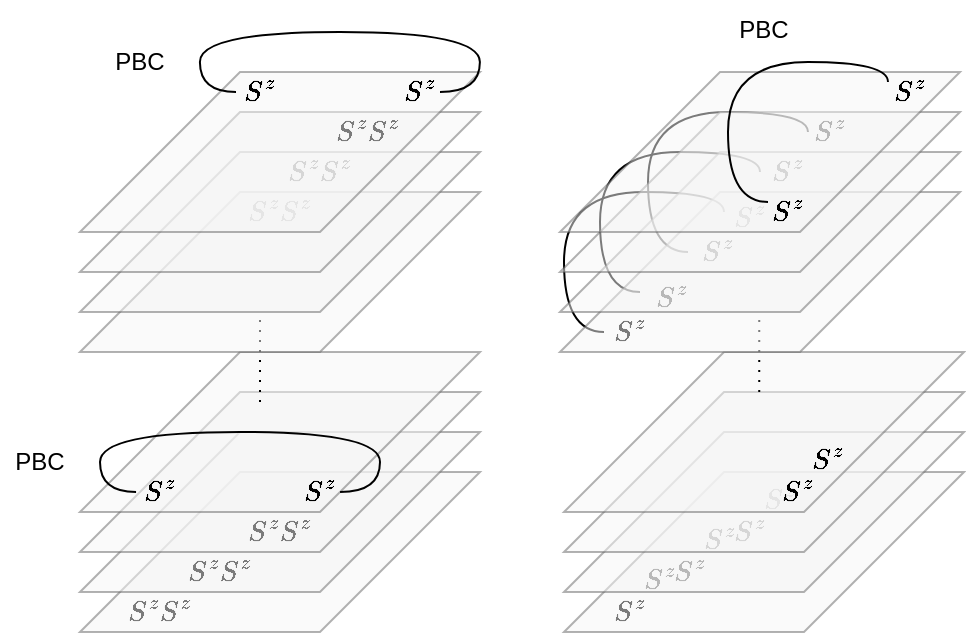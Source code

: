 <mxfile version="24.7.6">
  <diagram name="第 1 页" id="n1DuArCWgtE5LmtFwak6">
    <mxGraphModel dx="711" dy="397" grid="1" gridSize="10" guides="1" tooltips="1" connect="1" arrows="1" fold="1" page="1" pageScale="1" pageWidth="827" pageHeight="1169" math="1" shadow="0">
      <root>
        <mxCell id="0" />
        <mxCell id="1" parent="0" />
        <mxCell id="bn8aiFJUqsX345VFE5YM-136" value="" style="edgeStyle=orthogonalEdgeStyle;orthogonalLoop=1;jettySize=auto;html=1;rounded=0;endArrow=none;endFill=0;curved=1;targetPerimeterSpacing=-1;" edge="1" parent="1">
          <mxGeometry width="80" relative="1" as="geometry">
            <mxPoint x="524" y="270" as="sourcePoint" />
            <mxPoint x="464" y="330" as="targetPoint" />
            <Array as="points">
              <mxPoint x="524" y="260" />
              <mxPoint x="444" y="260" />
              <mxPoint x="444" y="330" />
            </Array>
          </mxGeometry>
        </mxCell>
        <mxCell id="bn8aiFJUqsX345VFE5YM-133" value="" style="edgeStyle=orthogonalEdgeStyle;orthogonalLoop=1;jettySize=auto;html=1;rounded=0;endArrow=none;endFill=0;curved=1;targetPerimeterSpacing=-1;" edge="1" parent="1">
          <mxGeometry width="80" relative="1" as="geometry">
            <mxPoint x="482" y="310" as="sourcePoint" />
            <mxPoint x="422" y="370" as="targetPoint" />
            <Array as="points">
              <mxPoint x="482" y="300" />
              <mxPoint x="402" y="300" />
              <mxPoint x="402" y="370" />
            </Array>
          </mxGeometry>
        </mxCell>
        <mxCell id="bn8aiFJUqsX345VFE5YM-119" value="" style="group" vertex="1" connectable="0" parent="1">
          <mxGeometry x="520" y="234" width="40" height="46" as="geometry" />
        </mxCell>
        <mxCell id="bn8aiFJUqsX345VFE5YM-120" value="$$S^z$$" style="text;html=1;align=center;verticalAlign=middle;whiteSpace=wrap;rounded=0;fontStyle=0" vertex="1" parent="bn8aiFJUqsX345VFE5YM-119">
          <mxGeometry y="26" width="30" height="20" as="geometry" />
        </mxCell>
        <mxCell id="bn8aiFJUqsX345VFE5YM-121" value="" style="group" vertex="1" connectable="0" parent="1">
          <mxGeometry x="464" y="294" width="40" height="46" as="geometry" />
        </mxCell>
        <mxCell id="bn8aiFJUqsX345VFE5YM-122" value="$$S^z$$" style="text;html=1;align=center;verticalAlign=middle;whiteSpace=wrap;rounded=0;fontStyle=0" vertex="1" parent="bn8aiFJUqsX345VFE5YM-121">
          <mxGeometry y="26" width="30" height="20" as="geometry" />
        </mxCell>
        <mxCell id="bn8aiFJUqsX345VFE5YM-106" value="" style="group" vertex="1" connectable="0" parent="1">
          <mxGeometry x="499" y="254" width="40" height="46" as="geometry" />
        </mxCell>
        <mxCell id="bn8aiFJUqsX345VFE5YM-107" value="$$S^z$$" style="text;html=1;align=center;verticalAlign=middle;whiteSpace=wrap;rounded=0;fontStyle=0" vertex="1" parent="bn8aiFJUqsX345VFE5YM-106">
          <mxGeometry y="26" width="30" height="20" as="geometry" />
        </mxCell>
        <mxCell id="bn8aiFJUqsX345VFE5YM-112" value="" style="group" vertex="1" connectable="0" parent="1">
          <mxGeometry x="429" y="258" width="70" height="122" as="geometry" />
        </mxCell>
        <mxCell id="bn8aiFJUqsX345VFE5YM-113" value="$$S^z$$" style="text;html=1;align=center;verticalAlign=middle;whiteSpace=wrap;rounded=0;fontStyle=0" vertex="1" parent="bn8aiFJUqsX345VFE5YM-112">
          <mxGeometry y="68.957" width="52.5" height="53.043" as="geometry" />
        </mxCell>
        <mxCell id="bn8aiFJUqsX345VFE5YM-135" value="" style="edgeStyle=orthogonalEdgeStyle;orthogonalLoop=1;jettySize=auto;html=1;rounded=0;endArrow=none;endFill=0;curved=1;targetPerimeterSpacing=-1;" edge="1" parent="bn8aiFJUqsX345VFE5YM-112">
          <mxGeometry width="80" relative="1" as="geometry">
            <mxPoint x="71" y="32" as="sourcePoint" />
            <mxPoint x="11" y="92" as="targetPoint" />
            <Array as="points">
              <mxPoint x="71" y="22" />
              <mxPoint x="-9" y="22" />
              <mxPoint x="-9" y="92" />
            </Array>
          </mxGeometry>
        </mxCell>
        <mxCell id="bn8aiFJUqsX345VFE5YM-108" value="" style="group" vertex="1" connectable="0" parent="1">
          <mxGeometry x="480" y="277" width="40" height="46" as="geometry" />
        </mxCell>
        <mxCell id="bn8aiFJUqsX345VFE5YM-109" value="$$S^z$$" style="text;html=1;align=center;verticalAlign=middle;whiteSpace=wrap;rounded=0;fontStyle=0" vertex="1" parent="bn8aiFJUqsX345VFE5YM-108">
          <mxGeometry y="26" width="30" height="20" as="geometry" />
        </mxCell>
        <mxCell id="bn8aiFJUqsX345VFE5YM-110" value="" style="group" vertex="1" connectable="0" parent="1">
          <mxGeometry x="420" y="334" width="40" height="46" as="geometry" />
        </mxCell>
        <mxCell id="bn8aiFJUqsX345VFE5YM-111" value="$$S^z$$" style="text;html=1;align=center;verticalAlign=middle;whiteSpace=wrap;rounded=0;fontStyle=0" vertex="1" parent="bn8aiFJUqsX345VFE5YM-110">
          <mxGeometry y="26" width="30" height="20" as="geometry" />
        </mxCell>
        <mxCell id="bn8aiFJUqsX345VFE5YM-95" value="" style="group" vertex="1" connectable="0" parent="1">
          <mxGeometry x="480" y="434" width="40" height="46" as="geometry" />
        </mxCell>
        <mxCell id="bn8aiFJUqsX345VFE5YM-96" value="$$S^z$$" style="text;html=1;align=center;verticalAlign=middle;whiteSpace=wrap;rounded=0;fontStyle=0" vertex="1" parent="bn8aiFJUqsX345VFE5YM-95">
          <mxGeometry y="26" width="30" height="20" as="geometry" />
        </mxCell>
        <mxCell id="bn8aiFJUqsX345VFE5YM-97" value="$$S^z$$" style="text;html=1;align=center;verticalAlign=middle;whiteSpace=wrap;rounded=0;fontStyle=0" vertex="1" parent="bn8aiFJUqsX345VFE5YM-95">
          <mxGeometry x="15" y="10" width="30" height="20" as="geometry" />
        </mxCell>
        <mxCell id="bn8aiFJUqsX345VFE5YM-89" value="" style="group" vertex="1" connectable="0" parent="1">
          <mxGeometry x="450" y="454" width="40" height="46" as="geometry" />
        </mxCell>
        <mxCell id="bn8aiFJUqsX345VFE5YM-90" value="$$S^z$$" style="text;html=1;align=center;verticalAlign=middle;whiteSpace=wrap;rounded=0;fontStyle=0" vertex="1" parent="bn8aiFJUqsX345VFE5YM-89">
          <mxGeometry y="26" width="30" height="20" as="geometry" />
        </mxCell>
        <mxCell id="bn8aiFJUqsX345VFE5YM-91" value="$$S^z$$" style="text;html=1;align=center;verticalAlign=middle;whiteSpace=wrap;rounded=0;fontStyle=0" vertex="1" parent="bn8aiFJUqsX345VFE5YM-89">
          <mxGeometry x="15" y="10" width="30" height="20" as="geometry" />
        </mxCell>
        <mxCell id="bn8aiFJUqsX345VFE5YM-92" value="" style="group" vertex="1" connectable="0" parent="1">
          <mxGeometry x="420" y="474" width="40" height="46" as="geometry" />
        </mxCell>
        <mxCell id="bn8aiFJUqsX345VFE5YM-93" value="$$S^z$$" style="text;html=1;align=center;verticalAlign=middle;whiteSpace=wrap;rounded=0;fontStyle=0" vertex="1" parent="bn8aiFJUqsX345VFE5YM-92">
          <mxGeometry y="26" width="30" height="20" as="geometry" />
        </mxCell>
        <mxCell id="bn8aiFJUqsX345VFE5YM-94" value="$$S^z$$" style="text;html=1;align=center;verticalAlign=middle;whiteSpace=wrap;rounded=0;fontStyle=0" vertex="1" parent="bn8aiFJUqsX345VFE5YM-92">
          <mxGeometry x="15" y="10" width="30" height="20" as="geometry" />
        </mxCell>
        <mxCell id="bn8aiFJUqsX345VFE5YM-72" value="$$S^zS^z$$" style="text;html=1;align=center;verticalAlign=middle;whiteSpace=wrap;rounded=0;fontStyle=0" vertex="1" parent="1">
          <mxGeometry x="250" y="280" width="60" height="20" as="geometry" />
        </mxCell>
        <mxCell id="bn8aiFJUqsX345VFE5YM-46" value="" style="group" vertex="1" connectable="0" parent="1">
          <mxGeometry x="160" y="440" width="200" height="80" as="geometry" />
        </mxCell>
        <mxCell id="bn8aiFJUqsX345VFE5YM-33" value="$$S^zS^z$$" style="text;html=1;align=center;verticalAlign=middle;whiteSpace=wrap;rounded=0;fontStyle=0" vertex="1" parent="bn8aiFJUqsX345VFE5YM-46">
          <mxGeometry x="10" y="60" width="60" height="20" as="geometry" />
        </mxCell>
        <mxCell id="bn8aiFJUqsX345VFE5YM-29" value="" style="shape=parallelogram;perimeter=parallelogramPerimeter;whiteSpace=wrap;html=1;fixedSize=1;size=80;opacity=50;fillColor=#f5f5f5;fontColor=#333333;strokeColor=#666666;" vertex="1" parent="bn8aiFJUqsX345VFE5YM-46">
          <mxGeometry width="200" height="80" as="geometry" />
        </mxCell>
        <mxCell id="bn8aiFJUqsX345VFE5YM-42" value="" style="group" vertex="1" connectable="0" parent="bn8aiFJUqsX345VFE5YM-46">
          <mxGeometry y="-20" width="200" height="80" as="geometry" />
        </mxCell>
        <mxCell id="bn8aiFJUqsX345VFE5YM-35" value="$$S^zS^z$$" style="text;html=1;align=center;verticalAlign=middle;whiteSpace=wrap;rounded=0;fontStyle=0" vertex="1" parent="bn8aiFJUqsX345VFE5YM-42">
          <mxGeometry x="40" y="60" width="60" height="20" as="geometry" />
        </mxCell>
        <mxCell id="bn8aiFJUqsX345VFE5YM-31" value="" style="shape=parallelogram;perimeter=parallelogramPerimeter;whiteSpace=wrap;html=1;fixedSize=1;size=80;opacity=50;fillColor=#f5f5f5;fontColor=#333333;strokeColor=#666666;" vertex="1" parent="bn8aiFJUqsX345VFE5YM-42">
          <mxGeometry width="200" height="80" as="geometry" />
        </mxCell>
        <mxCell id="bn8aiFJUqsX345VFE5YM-43" value="" style="group" vertex="1" connectable="0" parent="bn8aiFJUqsX345VFE5YM-42">
          <mxGeometry y="-20" width="200" height="80" as="geometry" />
        </mxCell>
        <mxCell id="bn8aiFJUqsX345VFE5YM-34" value="$$S^zS^z$$" style="text;html=1;align=center;verticalAlign=middle;whiteSpace=wrap;rounded=0;fontStyle=0" vertex="1" parent="bn8aiFJUqsX345VFE5YM-43">
          <mxGeometry x="70" y="60" width="60" height="20" as="geometry" />
        </mxCell>
        <mxCell id="bn8aiFJUqsX345VFE5YM-30" value="" style="shape=parallelogram;perimeter=parallelogramPerimeter;whiteSpace=wrap;html=1;fixedSize=1;size=80;opacity=50;fillColor=#f5f5f5;fontColor=#333333;strokeColor=#666666;" vertex="1" parent="bn8aiFJUqsX345VFE5YM-43">
          <mxGeometry width="200" height="80" as="geometry" />
        </mxCell>
        <mxCell id="bn8aiFJUqsX345VFE5YM-40" value="" style="group" vertex="1" connectable="0" parent="1">
          <mxGeometry x="160" y="380" width="200" height="80" as="geometry" />
        </mxCell>
        <mxCell id="bn8aiFJUqsX345VFE5YM-37" value="" style="shape=parallelogram;perimeter=parallelogramPerimeter;whiteSpace=wrap;html=1;fixedSize=1;size=80;opacity=50;fillColor=#f5f5f5;fontColor=#333333;strokeColor=#666666;" vertex="1" parent="bn8aiFJUqsX345VFE5YM-40">
          <mxGeometry width="200" height="80" as="geometry" />
        </mxCell>
        <mxCell id="bn8aiFJUqsX345VFE5YM-39" value="$$S^z$$" style="text;html=1;align=center;verticalAlign=middle;whiteSpace=wrap;rounded=0;fontStyle=0" vertex="1" parent="bn8aiFJUqsX345VFE5YM-40">
          <mxGeometry x="10" y="60" width="60" height="20" as="geometry" />
        </mxCell>
        <mxCell id="bn8aiFJUqsX345VFE5YM-38" value="$$S^z$$" style="text;html=1;align=center;verticalAlign=middle;whiteSpace=wrap;rounded=0;fontStyle=0" vertex="1" parent="bn8aiFJUqsX345VFE5YM-40">
          <mxGeometry x="90" y="60" width="60" height="20" as="geometry" />
        </mxCell>
        <mxCell id="bn8aiFJUqsX345VFE5YM-51" value="" style="edgeStyle=orthogonalEdgeStyle;orthogonalLoop=1;jettySize=auto;html=1;rounded=0;endArrow=none;endFill=0;curved=1;" edge="1" parent="bn8aiFJUqsX345VFE5YM-40">
          <mxGeometry width="80" relative="1" as="geometry">
            <mxPoint x="28.03" y="70" as="sourcePoint" />
            <mxPoint x="130.03" y="70" as="targetPoint" />
            <Array as="points">
              <mxPoint x="10.0" y="70" />
              <mxPoint x="10.0" y="40" />
              <mxPoint x="150.0" y="40" />
              <mxPoint x="150.0" y="70" />
            </Array>
          </mxGeometry>
        </mxCell>
        <mxCell id="bn8aiFJUqsX345VFE5YM-53" value="" style="endArrow=none;dashed=1;html=1;rounded=0;dashPattern=1 4;" edge="1" parent="bn8aiFJUqsX345VFE5YM-40">
          <mxGeometry width="50" height="50" relative="1" as="geometry">
            <mxPoint x="90" y="25" as="sourcePoint" />
            <mxPoint x="90" y="-20" as="targetPoint" />
          </mxGeometry>
        </mxCell>
        <mxCell id="bn8aiFJUqsX345VFE5YM-52" value="PBC" style="text;html=1;align=center;verticalAlign=middle;whiteSpace=wrap;rounded=0;" vertex="1" parent="1">
          <mxGeometry x="120" y="420" width="40" height="30" as="geometry" />
        </mxCell>
        <mxCell id="bn8aiFJUqsX345VFE5YM-70" value="$$S^zS^z$$" style="text;html=1;align=center;verticalAlign=middle;whiteSpace=wrap;rounded=0;fontStyle=0" vertex="1" parent="1">
          <mxGeometry x="230" y="300" width="60" height="20" as="geometry" />
        </mxCell>
        <mxCell id="bn8aiFJUqsX345VFE5YM-69" value="PBC" style="text;html=1;align=center;verticalAlign=middle;whiteSpace=wrap;rounded=0;" vertex="1" parent="1">
          <mxGeometry x="170" y="220" width="40" height="30" as="geometry" />
        </mxCell>
        <mxCell id="bn8aiFJUqsX345VFE5YM-62" value="" style="shape=parallelogram;perimeter=parallelogramPerimeter;whiteSpace=wrap;html=1;fixedSize=1;size=80;opacity=50;fillColor=#f5f5f5;fontColor=#333333;strokeColor=#666666;" vertex="1" parent="1">
          <mxGeometry x="160" y="300" width="200" height="80" as="geometry" />
        </mxCell>
        <mxCell id="bn8aiFJUqsX345VFE5YM-59" value="" style="shape=parallelogram;perimeter=parallelogramPerimeter;whiteSpace=wrap;html=1;fixedSize=1;size=80;opacity=50;fillColor=#f5f5f5;fontColor=#333333;strokeColor=#666666;" vertex="1" parent="1">
          <mxGeometry x="160" y="280" width="200" height="80" as="geometry" />
        </mxCell>
        <mxCell id="bn8aiFJUqsX345VFE5YM-32" value="" style="shape=parallelogram;perimeter=parallelogramPerimeter;whiteSpace=wrap;html=1;fixedSize=1;size=80;opacity=50;fillColor=#f5f5f5;fontColor=#333333;strokeColor=#666666;" vertex="1" parent="1">
          <mxGeometry x="160" y="260" width="200" height="80" as="geometry" />
        </mxCell>
        <mxCell id="bn8aiFJUqsX345VFE5YM-73" value="$$S^zS^z$$" style="text;html=1;align=center;verticalAlign=middle;whiteSpace=wrap;rounded=0;fontStyle=0" vertex="1" parent="1">
          <mxGeometry x="274" y="260" width="60" height="20" as="geometry" />
        </mxCell>
        <mxCell id="bn8aiFJUqsX345VFE5YM-56" value="" style="shape=parallelogram;perimeter=parallelogramPerimeter;whiteSpace=wrap;html=1;fixedSize=1;size=80;opacity=50;fillColor=#f5f5f5;fontColor=#333333;strokeColor=#666666;" vertex="1" parent="1">
          <mxGeometry x="160" y="240" width="200" height="80" as="geometry" />
        </mxCell>
        <mxCell id="bn8aiFJUqsX345VFE5YM-64" value="" style="shape=parallelogram;perimeter=parallelogramPerimeter;whiteSpace=wrap;html=1;fixedSize=1;size=80;opacity=50;fillColor=#f5f5f5;fontColor=#333333;strokeColor=#666666;" vertex="1" parent="1">
          <mxGeometry x="402" y="440" width="200" height="80" as="geometry" />
        </mxCell>
        <mxCell id="bn8aiFJUqsX345VFE5YM-65" value="$$S^z$$" style="text;html=1;align=center;verticalAlign=middle;whiteSpace=wrap;rounded=0;fontStyle=0" vertex="1" parent="1">
          <mxGeometry x="219.97" y="240" width="60" height="20" as="geometry" />
        </mxCell>
        <mxCell id="bn8aiFJUqsX345VFE5YM-66" value="$$S^z$$" style="text;html=1;align=center;verticalAlign=middle;whiteSpace=wrap;rounded=0;fontStyle=0" vertex="1" parent="1">
          <mxGeometry x="299.97" y="240" width="60" height="20" as="geometry" />
        </mxCell>
        <mxCell id="bn8aiFJUqsX345VFE5YM-67" value="" style="edgeStyle=orthogonalEdgeStyle;orthogonalLoop=1;jettySize=auto;html=1;rounded=0;endArrow=none;endFill=0;curved=1;" edge="1" parent="1">
          <mxGeometry width="80" relative="1" as="geometry">
            <mxPoint x="238.0" y="250" as="sourcePoint" />
            <mxPoint x="340" y="250" as="targetPoint" />
            <Array as="points">
              <mxPoint x="219.97" y="250" />
              <mxPoint x="219.97" y="220" />
              <mxPoint x="359.97" y="220" />
              <mxPoint x="359.97" y="250" />
            </Array>
          </mxGeometry>
        </mxCell>
        <mxCell id="bn8aiFJUqsX345VFE5YM-74" value="" style="shape=parallelogram;perimeter=parallelogramPerimeter;whiteSpace=wrap;html=1;fixedSize=1;size=80;opacity=50;fillColor=#f5f5f5;fontColor=#333333;strokeColor=#666666;" vertex="1" parent="1">
          <mxGeometry x="402" y="420" width="200" height="80" as="geometry" />
        </mxCell>
        <mxCell id="bn8aiFJUqsX345VFE5YM-75" value="" style="shape=parallelogram;perimeter=parallelogramPerimeter;whiteSpace=wrap;html=1;fixedSize=1;size=80;opacity=50;fillColor=#f5f5f5;fontColor=#333333;strokeColor=#666666;" vertex="1" parent="1">
          <mxGeometry x="402" y="400" width="200" height="80" as="geometry" />
        </mxCell>
        <mxCell id="bn8aiFJUqsX345VFE5YM-76" value="" style="shape=parallelogram;perimeter=parallelogramPerimeter;whiteSpace=wrap;html=1;fixedSize=1;size=80;opacity=50;fillColor=#f5f5f5;fontColor=#333333;strokeColor=#666666;" vertex="1" parent="1">
          <mxGeometry x="402" y="380" width="200" height="80" as="geometry" />
        </mxCell>
        <mxCell id="bn8aiFJUqsX345VFE5YM-80" value="" style="endArrow=none;dashed=1;html=1;dashPattern=1 4;strokeWidth=1;rounded=0;" edge="1" parent="1">
          <mxGeometry width="50" height="50" relative="1" as="geometry">
            <mxPoint x="499.62" y="400" as="sourcePoint" />
            <mxPoint x="499.62" y="360" as="targetPoint" />
          </mxGeometry>
        </mxCell>
        <mxCell id="bn8aiFJUqsX345VFE5YM-81" value="" style="shape=parallelogram;perimeter=parallelogramPerimeter;whiteSpace=wrap;html=1;fixedSize=1;size=80;opacity=50;fillColor=#f5f5f5;fontColor=#333333;strokeColor=#666666;" vertex="1" parent="1">
          <mxGeometry x="400" y="300" width="200" height="80" as="geometry" />
        </mxCell>
        <mxCell id="bn8aiFJUqsX345VFE5YM-82" value="" style="shape=parallelogram;perimeter=parallelogramPerimeter;whiteSpace=wrap;html=1;fixedSize=1;size=80;opacity=50;fillColor=#f5f5f5;fontColor=#333333;strokeColor=#666666;" vertex="1" parent="1">
          <mxGeometry x="400" y="280" width="200" height="80" as="geometry" />
        </mxCell>
        <mxCell id="bn8aiFJUqsX345VFE5YM-83" value="" style="shape=parallelogram;perimeter=parallelogramPerimeter;whiteSpace=wrap;html=1;fixedSize=1;size=80;opacity=50;fillColor=#f5f5f5;fontColor=#333333;strokeColor=#666666;" vertex="1" parent="1">
          <mxGeometry x="400" y="260" width="200" height="80" as="geometry" />
        </mxCell>
        <mxCell id="bn8aiFJUqsX345VFE5YM-84" value="" style="shape=parallelogram;perimeter=parallelogramPerimeter;whiteSpace=wrap;html=1;fixedSize=1;size=80;opacity=50;fillColor=#f5f5f5;fontColor=#333333;strokeColor=#666666;" vertex="1" parent="1">
          <mxGeometry x="400" y="240" width="200" height="80" as="geometry" />
        </mxCell>
        <mxCell id="bn8aiFJUqsX345VFE5YM-98" value="" style="group" vertex="1" connectable="0" parent="1">
          <mxGeometry x="504" y="414" width="40" height="46" as="geometry" />
        </mxCell>
        <mxCell id="bn8aiFJUqsX345VFE5YM-99" value="$$S^z$$" style="text;html=1;align=center;verticalAlign=middle;whiteSpace=wrap;rounded=0;fontStyle=0" vertex="1" parent="bn8aiFJUqsX345VFE5YM-98">
          <mxGeometry y="26" width="30" height="20" as="geometry" />
        </mxCell>
        <mxCell id="bn8aiFJUqsX345VFE5YM-100" value="$$S^z$$" style="text;html=1;align=center;verticalAlign=middle;whiteSpace=wrap;rounded=0;fontStyle=0" vertex="1" parent="bn8aiFJUqsX345VFE5YM-98">
          <mxGeometry x="15" y="10" width="30" height="20" as="geometry" />
        </mxCell>
        <mxCell id="bn8aiFJUqsX345VFE5YM-117" value="" style="group" vertex="1" connectable="0" parent="1">
          <mxGeometry x="560" y="214" width="40" height="46" as="geometry" />
        </mxCell>
        <mxCell id="bn8aiFJUqsX345VFE5YM-118" value="$$S^z$$" style="text;html=1;align=center;verticalAlign=middle;whiteSpace=wrap;rounded=0;fontStyle=0" vertex="1" parent="bn8aiFJUqsX345VFE5YM-117">
          <mxGeometry y="26" width="30" height="20" as="geometry" />
        </mxCell>
        <mxCell id="bn8aiFJUqsX345VFE5YM-123" value="" style="group" vertex="1" connectable="0" parent="1">
          <mxGeometry x="499" y="274" width="40" height="46" as="geometry" />
        </mxCell>
        <mxCell id="bn8aiFJUqsX345VFE5YM-124" value="$$S^z$$" style="text;html=1;align=center;verticalAlign=middle;whiteSpace=wrap;rounded=0;fontStyle=0" vertex="1" parent="bn8aiFJUqsX345VFE5YM-123">
          <mxGeometry y="26" width="30" height="20" as="geometry" />
        </mxCell>
        <mxCell id="bn8aiFJUqsX345VFE5YM-137" value="" style="edgeStyle=orthogonalEdgeStyle;orthogonalLoop=1;jettySize=auto;html=1;rounded=0;endArrow=none;endFill=0;curved=1;targetPerimeterSpacing=-1;" edge="1" parent="1">
          <mxGeometry width="80" relative="1" as="geometry">
            <mxPoint x="564" y="245" as="sourcePoint" />
            <mxPoint x="504" y="305" as="targetPoint" />
            <Array as="points">
              <mxPoint x="564" y="235" />
              <mxPoint x="484" y="235" />
              <mxPoint x="484" y="305" />
            </Array>
          </mxGeometry>
        </mxCell>
        <mxCell id="bn8aiFJUqsX345VFE5YM-138" value="PBC" style="text;html=1;align=center;verticalAlign=middle;whiteSpace=wrap;rounded=0;" vertex="1" parent="1">
          <mxGeometry x="482" y="204" width="40" height="30" as="geometry" />
        </mxCell>
      </root>
    </mxGraphModel>
  </diagram>
</mxfile>

